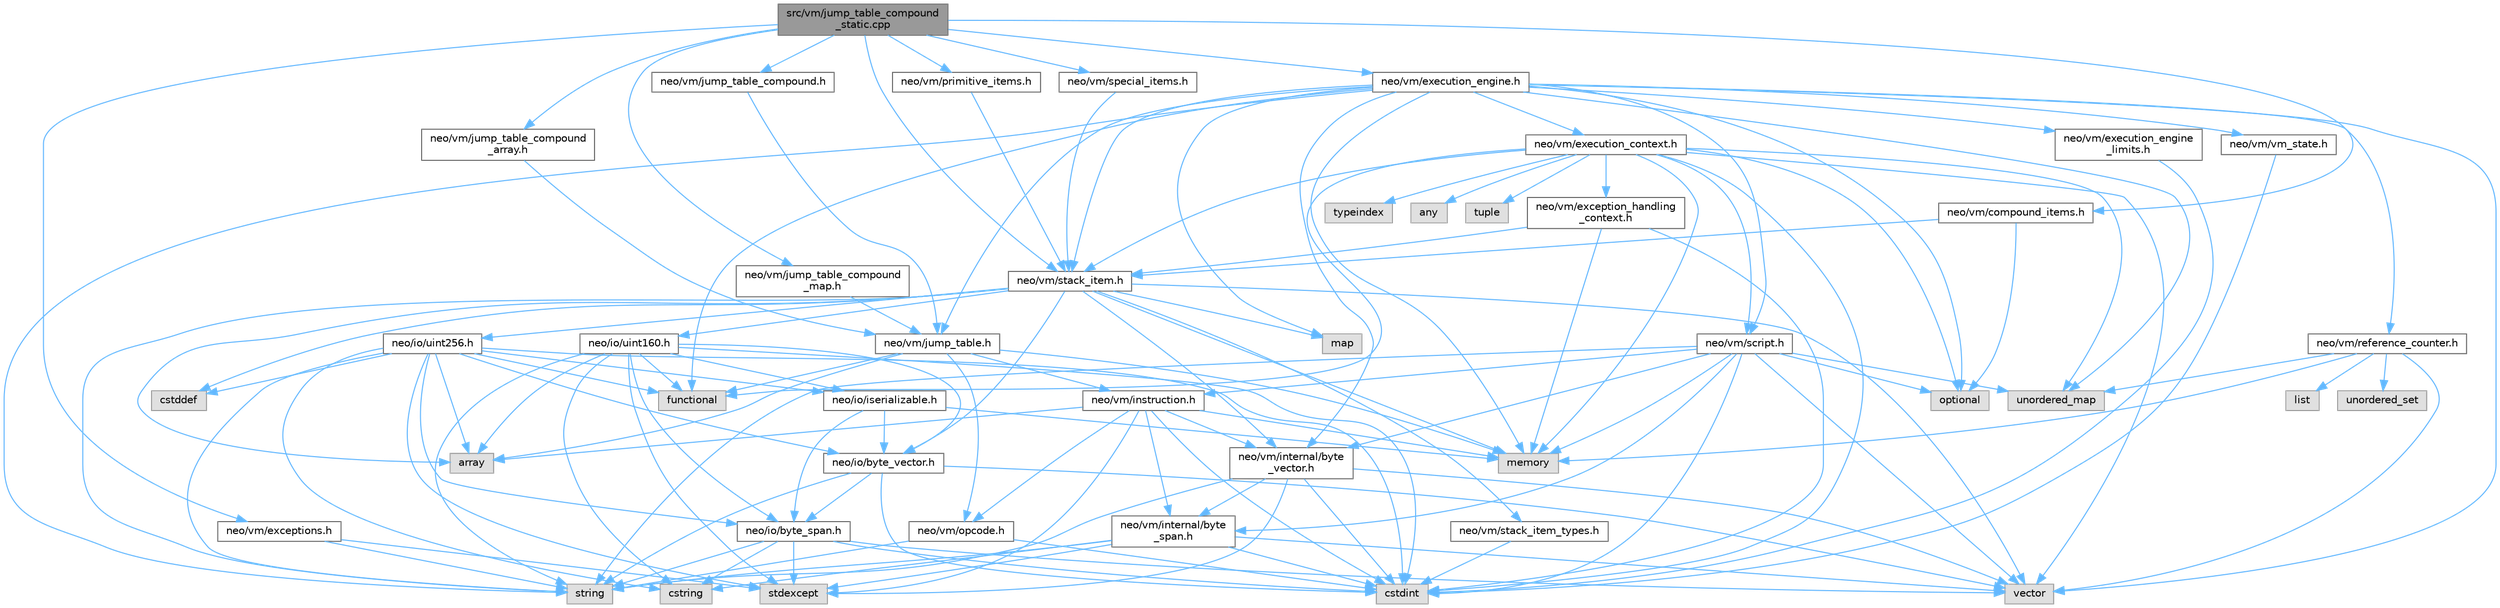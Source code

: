 digraph "src/vm/jump_table_compound_static.cpp"
{
 // LATEX_PDF_SIZE
  bgcolor="transparent";
  edge [fontname=Helvetica,fontsize=10,labelfontname=Helvetica,labelfontsize=10];
  node [fontname=Helvetica,fontsize=10,shape=box,height=0.2,width=0.4];
  Node1 [id="Node000001",label="src/vm/jump_table_compound\l_static.cpp",height=0.2,width=0.4,color="gray40", fillcolor="grey60", style="filled", fontcolor="black",tooltip=" "];
  Node1 -> Node2 [id="edge132_Node000001_Node000002",color="steelblue1",style="solid",tooltip=" "];
  Node2 [id="Node000002",label="neo/vm/compound_items.h",height=0.2,width=0.4,color="grey40", fillcolor="white", style="filled",URL="$compound__items_8h.html",tooltip=" "];
  Node2 -> Node3 [id="edge133_Node000002_Node000003",color="steelblue1",style="solid",tooltip=" "];
  Node3 [id="Node000003",label="neo/vm/stack_item.h",height=0.2,width=0.4,color="grey40", fillcolor="white", style="filled",URL="$stack__item_8h.html",tooltip=" "];
  Node3 -> Node4 [id="edge134_Node000003_Node000004",color="steelblue1",style="solid",tooltip=" "];
  Node4 [id="Node000004",label="neo/io/byte_vector.h",height=0.2,width=0.4,color="grey40", fillcolor="white", style="filled",URL="$io_2byte__vector_8h.html",tooltip=" "];
  Node4 -> Node5 [id="edge135_Node000004_Node000005",color="steelblue1",style="solid",tooltip=" "];
  Node5 [id="Node000005",label="neo/io/byte_span.h",height=0.2,width=0.4,color="grey40", fillcolor="white", style="filled",URL="$io_2byte__span_8h.html",tooltip=" "];
  Node5 -> Node6 [id="edge136_Node000005_Node000006",color="steelblue1",style="solid",tooltip=" "];
  Node6 [id="Node000006",label="cstdint",height=0.2,width=0.4,color="grey60", fillcolor="#E0E0E0", style="filled",tooltip=" "];
  Node5 -> Node7 [id="edge137_Node000005_Node000007",color="steelblue1",style="solid",tooltip=" "];
  Node7 [id="Node000007",label="cstring",height=0.2,width=0.4,color="grey60", fillcolor="#E0E0E0", style="filled",tooltip=" "];
  Node5 -> Node8 [id="edge138_Node000005_Node000008",color="steelblue1",style="solid",tooltip=" "];
  Node8 [id="Node000008",label="stdexcept",height=0.2,width=0.4,color="grey60", fillcolor="#E0E0E0", style="filled",tooltip=" "];
  Node5 -> Node9 [id="edge139_Node000005_Node000009",color="steelblue1",style="solid",tooltip=" "];
  Node9 [id="Node000009",label="string",height=0.2,width=0.4,color="grey60", fillcolor="#E0E0E0", style="filled",tooltip=" "];
  Node5 -> Node10 [id="edge140_Node000005_Node000010",color="steelblue1",style="solid",tooltip=" "];
  Node10 [id="Node000010",label="vector",height=0.2,width=0.4,color="grey60", fillcolor="#E0E0E0", style="filled",tooltip=" "];
  Node4 -> Node6 [id="edge141_Node000004_Node000006",color="steelblue1",style="solid",tooltip=" "];
  Node4 -> Node9 [id="edge142_Node000004_Node000009",color="steelblue1",style="solid",tooltip=" "];
  Node4 -> Node10 [id="edge143_Node000004_Node000010",color="steelblue1",style="solid",tooltip=" "];
  Node3 -> Node11 [id="edge144_Node000003_Node000011",color="steelblue1",style="solid",tooltip=" "];
  Node11 [id="Node000011",label="neo/io/uint160.h",height=0.2,width=0.4,color="grey40", fillcolor="white", style="filled",URL="$uint160_8h.html",tooltip=" "];
  Node11 -> Node5 [id="edge145_Node000011_Node000005",color="steelblue1",style="solid",tooltip=" "];
  Node11 -> Node4 [id="edge146_Node000011_Node000004",color="steelblue1",style="solid",tooltip=" "];
  Node11 -> Node12 [id="edge147_Node000011_Node000012",color="steelblue1",style="solid",tooltip=" "];
  Node12 [id="Node000012",label="neo/io/iserializable.h",height=0.2,width=0.4,color="grey40", fillcolor="white", style="filled",URL="$iserializable_8h.html",tooltip=" "];
  Node12 -> Node5 [id="edge148_Node000012_Node000005",color="steelblue1",style="solid",tooltip=" "];
  Node12 -> Node4 [id="edge149_Node000012_Node000004",color="steelblue1",style="solid",tooltip=" "];
  Node12 -> Node13 [id="edge150_Node000012_Node000013",color="steelblue1",style="solid",tooltip=" "];
  Node13 [id="Node000013",label="memory",height=0.2,width=0.4,color="grey60", fillcolor="#E0E0E0", style="filled",tooltip=" "];
  Node11 -> Node14 [id="edge151_Node000011_Node000014",color="steelblue1",style="solid",tooltip=" "];
  Node14 [id="Node000014",label="array",height=0.2,width=0.4,color="grey60", fillcolor="#E0E0E0", style="filled",tooltip=" "];
  Node11 -> Node6 [id="edge152_Node000011_Node000006",color="steelblue1",style="solid",tooltip=" "];
  Node11 -> Node7 [id="edge153_Node000011_Node000007",color="steelblue1",style="solid",tooltip=" "];
  Node11 -> Node15 [id="edge154_Node000011_Node000015",color="steelblue1",style="solid",tooltip=" "];
  Node15 [id="Node000015",label="functional",height=0.2,width=0.4,color="grey60", fillcolor="#E0E0E0", style="filled",tooltip=" "];
  Node11 -> Node8 [id="edge155_Node000011_Node000008",color="steelblue1",style="solid",tooltip=" "];
  Node11 -> Node9 [id="edge156_Node000011_Node000009",color="steelblue1",style="solid",tooltip=" "];
  Node3 -> Node16 [id="edge157_Node000003_Node000016",color="steelblue1",style="solid",tooltip=" "];
  Node16 [id="Node000016",label="neo/io/uint256.h",height=0.2,width=0.4,color="grey40", fillcolor="white", style="filled",URL="$uint256_8h.html",tooltip=" "];
  Node16 -> Node5 [id="edge158_Node000016_Node000005",color="steelblue1",style="solid",tooltip=" "];
  Node16 -> Node4 [id="edge159_Node000016_Node000004",color="steelblue1",style="solid",tooltip=" "];
  Node16 -> Node12 [id="edge160_Node000016_Node000012",color="steelblue1",style="solid",tooltip=" "];
  Node16 -> Node14 [id="edge161_Node000016_Node000014",color="steelblue1",style="solid",tooltip=" "];
  Node16 -> Node17 [id="edge162_Node000016_Node000017",color="steelblue1",style="solid",tooltip=" "];
  Node17 [id="Node000017",label="cstddef",height=0.2,width=0.4,color="grey60", fillcolor="#E0E0E0", style="filled",tooltip=" "];
  Node16 -> Node6 [id="edge163_Node000016_Node000006",color="steelblue1",style="solid",tooltip=" "];
  Node16 -> Node7 [id="edge164_Node000016_Node000007",color="steelblue1",style="solid",tooltip=" "];
  Node16 -> Node15 [id="edge165_Node000016_Node000015",color="steelblue1",style="solid",tooltip=" "];
  Node16 -> Node8 [id="edge166_Node000016_Node000008",color="steelblue1",style="solid",tooltip=" "];
  Node16 -> Node9 [id="edge167_Node000016_Node000009",color="steelblue1",style="solid",tooltip=" "];
  Node3 -> Node18 [id="edge168_Node000003_Node000018",color="steelblue1",style="solid",tooltip=" "];
  Node18 [id="Node000018",label="neo/vm/internal/byte\l_vector.h",height=0.2,width=0.4,color="grey40", fillcolor="white", style="filled",URL="$vm_2internal_2byte__vector_8h.html",tooltip=" "];
  Node18 -> Node19 [id="edge169_Node000018_Node000019",color="steelblue1",style="solid",tooltip=" "];
  Node19 [id="Node000019",label="neo/vm/internal/byte\l_span.h",height=0.2,width=0.4,color="grey40", fillcolor="white", style="filled",URL="$vm_2internal_2byte__span_8h.html",tooltip=" "];
  Node19 -> Node6 [id="edge170_Node000019_Node000006",color="steelblue1",style="solid",tooltip=" "];
  Node19 -> Node7 [id="edge171_Node000019_Node000007",color="steelblue1",style="solid",tooltip=" "];
  Node19 -> Node8 [id="edge172_Node000019_Node000008",color="steelblue1",style="solid",tooltip=" "];
  Node19 -> Node9 [id="edge173_Node000019_Node000009",color="steelblue1",style="solid",tooltip=" "];
  Node19 -> Node10 [id="edge174_Node000019_Node000010",color="steelblue1",style="solid",tooltip=" "];
  Node18 -> Node6 [id="edge175_Node000018_Node000006",color="steelblue1",style="solid",tooltip=" "];
  Node18 -> Node8 [id="edge176_Node000018_Node000008",color="steelblue1",style="solid",tooltip=" "];
  Node18 -> Node9 [id="edge177_Node000018_Node000009",color="steelblue1",style="solid",tooltip=" "];
  Node18 -> Node10 [id="edge178_Node000018_Node000010",color="steelblue1",style="solid",tooltip=" "];
  Node3 -> Node20 [id="edge179_Node000003_Node000020",color="steelblue1",style="solid",tooltip=" "];
  Node20 [id="Node000020",label="neo/vm/stack_item_types.h",height=0.2,width=0.4,color="grey40", fillcolor="white", style="filled",URL="$stack__item__types_8h.html",tooltip=" "];
  Node20 -> Node6 [id="edge180_Node000020_Node000006",color="steelblue1",style="solid",tooltip=" "];
  Node3 -> Node14 [id="edge181_Node000003_Node000014",color="steelblue1",style="solid",tooltip=" "];
  Node3 -> Node17 [id="edge182_Node000003_Node000017",color="steelblue1",style="solid",tooltip=" "];
  Node3 -> Node21 [id="edge183_Node000003_Node000021",color="steelblue1",style="solid",tooltip=" "];
  Node21 [id="Node000021",label="map",height=0.2,width=0.4,color="grey60", fillcolor="#E0E0E0", style="filled",tooltip=" "];
  Node3 -> Node13 [id="edge184_Node000003_Node000013",color="steelblue1",style="solid",tooltip=" "];
  Node3 -> Node9 [id="edge185_Node000003_Node000009",color="steelblue1",style="solid",tooltip=" "];
  Node3 -> Node10 [id="edge186_Node000003_Node000010",color="steelblue1",style="solid",tooltip=" "];
  Node2 -> Node22 [id="edge187_Node000002_Node000022",color="steelblue1",style="solid",tooltip=" "];
  Node22 [id="Node000022",label="optional",height=0.2,width=0.4,color="grey60", fillcolor="#E0E0E0", style="filled",tooltip=" "];
  Node1 -> Node23 [id="edge188_Node000001_Node000023",color="steelblue1",style="solid",tooltip=" "];
  Node23 [id="Node000023",label="neo/vm/exceptions.h",height=0.2,width=0.4,color="grey40", fillcolor="white", style="filled",URL="$vm_2exceptions_8h.html",tooltip=" "];
  Node23 -> Node8 [id="edge189_Node000023_Node000008",color="steelblue1",style="solid",tooltip=" "];
  Node23 -> Node9 [id="edge190_Node000023_Node000009",color="steelblue1",style="solid",tooltip=" "];
  Node1 -> Node24 [id="edge191_Node000001_Node000024",color="steelblue1",style="solid",tooltip=" "];
  Node24 [id="Node000024",label="neo/vm/execution_engine.h",height=0.2,width=0.4,color="grey40", fillcolor="white", style="filled",URL="$execution__engine_8h.html",tooltip=" "];
  Node24 -> Node25 [id="edge192_Node000024_Node000025",color="steelblue1",style="solid",tooltip=" "];
  Node25 [id="Node000025",label="neo/vm/execution_context.h",height=0.2,width=0.4,color="grey40", fillcolor="white", style="filled",URL="$execution__context_8h.html",tooltip=" "];
  Node25 -> Node26 [id="edge193_Node000025_Node000026",color="steelblue1",style="solid",tooltip=" "];
  Node26 [id="Node000026",label="neo/vm/exception_handling\l_context.h",height=0.2,width=0.4,color="grey40", fillcolor="white", style="filled",URL="$exception__handling__context_8h.html",tooltip=" "];
  Node26 -> Node3 [id="edge194_Node000026_Node000003",color="steelblue1",style="solid",tooltip=" "];
  Node26 -> Node6 [id="edge195_Node000026_Node000006",color="steelblue1",style="solid",tooltip=" "];
  Node26 -> Node13 [id="edge196_Node000026_Node000013",color="steelblue1",style="solid",tooltip=" "];
  Node25 -> Node27 [id="edge197_Node000025_Node000027",color="steelblue1",style="solid",tooltip=" "];
  Node27 [id="Node000027",label="neo/vm/script.h",height=0.2,width=0.4,color="grey40", fillcolor="white", style="filled",URL="$script_8h.html",tooltip=" "];
  Node27 -> Node28 [id="edge198_Node000027_Node000028",color="steelblue1",style="solid",tooltip=" "];
  Node28 [id="Node000028",label="neo/vm/instruction.h",height=0.2,width=0.4,color="grey40", fillcolor="white", style="filled",URL="$instruction_8h.html",tooltip=" "];
  Node28 -> Node19 [id="edge199_Node000028_Node000019",color="steelblue1",style="solid",tooltip=" "];
  Node28 -> Node18 [id="edge200_Node000028_Node000018",color="steelblue1",style="solid",tooltip=" "];
  Node28 -> Node29 [id="edge201_Node000028_Node000029",color="steelblue1",style="solid",tooltip=" "];
  Node29 [id="Node000029",label="neo/vm/opcode.h",height=0.2,width=0.4,color="grey40", fillcolor="white", style="filled",URL="$opcode_8h.html",tooltip=" "];
  Node29 -> Node6 [id="edge202_Node000029_Node000006",color="steelblue1",style="solid",tooltip=" "];
  Node29 -> Node9 [id="edge203_Node000029_Node000009",color="steelblue1",style="solid",tooltip=" "];
  Node28 -> Node14 [id="edge204_Node000028_Node000014",color="steelblue1",style="solid",tooltip=" "];
  Node28 -> Node6 [id="edge205_Node000028_Node000006",color="steelblue1",style="solid",tooltip=" "];
  Node28 -> Node13 [id="edge206_Node000028_Node000013",color="steelblue1",style="solid",tooltip=" "];
  Node28 -> Node8 [id="edge207_Node000028_Node000008",color="steelblue1",style="solid",tooltip=" "];
  Node27 -> Node19 [id="edge208_Node000027_Node000019",color="steelblue1",style="solid",tooltip=" "];
  Node27 -> Node18 [id="edge209_Node000027_Node000018",color="steelblue1",style="solid",tooltip=" "];
  Node27 -> Node6 [id="edge210_Node000027_Node000006",color="steelblue1",style="solid",tooltip=" "];
  Node27 -> Node13 [id="edge211_Node000027_Node000013",color="steelblue1",style="solid",tooltip=" "];
  Node27 -> Node22 [id="edge212_Node000027_Node000022",color="steelblue1",style="solid",tooltip=" "];
  Node27 -> Node9 [id="edge213_Node000027_Node000009",color="steelblue1",style="solid",tooltip=" "];
  Node27 -> Node30 [id="edge214_Node000027_Node000030",color="steelblue1",style="solid",tooltip=" "];
  Node30 [id="Node000030",label="unordered_map",height=0.2,width=0.4,color="grey60", fillcolor="#E0E0E0", style="filled",tooltip=" "];
  Node27 -> Node10 [id="edge215_Node000027_Node000010",color="steelblue1",style="solid",tooltip=" "];
  Node25 -> Node3 [id="edge216_Node000025_Node000003",color="steelblue1",style="solid",tooltip=" "];
  Node25 -> Node31 [id="edge217_Node000025_Node000031",color="steelblue1",style="solid",tooltip=" "];
  Node31 [id="Node000031",label="any",height=0.2,width=0.4,color="grey60", fillcolor="#E0E0E0", style="filled",tooltip=" "];
  Node25 -> Node6 [id="edge218_Node000025_Node000006",color="steelblue1",style="solid",tooltip=" "];
  Node25 -> Node15 [id="edge219_Node000025_Node000015",color="steelblue1",style="solid",tooltip=" "];
  Node25 -> Node13 [id="edge220_Node000025_Node000013",color="steelblue1",style="solid",tooltip=" "];
  Node25 -> Node22 [id="edge221_Node000025_Node000022",color="steelblue1",style="solid",tooltip=" "];
  Node25 -> Node32 [id="edge222_Node000025_Node000032",color="steelblue1",style="solid",tooltip=" "];
  Node32 [id="Node000032",label="tuple",height=0.2,width=0.4,color="grey60", fillcolor="#E0E0E0", style="filled",tooltip=" "];
  Node25 -> Node33 [id="edge223_Node000025_Node000033",color="steelblue1",style="solid",tooltip=" "];
  Node33 [id="Node000033",label="typeindex",height=0.2,width=0.4,color="grey60", fillcolor="#E0E0E0", style="filled",tooltip=" "];
  Node25 -> Node30 [id="edge224_Node000025_Node000030",color="steelblue1",style="solid",tooltip=" "];
  Node25 -> Node10 [id="edge225_Node000025_Node000010",color="steelblue1",style="solid",tooltip=" "];
  Node24 -> Node34 [id="edge226_Node000024_Node000034",color="steelblue1",style="solid",tooltip=" "];
  Node34 [id="Node000034",label="neo/vm/execution_engine\l_limits.h",height=0.2,width=0.4,color="grey40", fillcolor="white", style="filled",URL="$execution__engine__limits_8h.html",tooltip=" "];
  Node34 -> Node6 [id="edge227_Node000034_Node000006",color="steelblue1",style="solid",tooltip=" "];
  Node24 -> Node18 [id="edge228_Node000024_Node000018",color="steelblue1",style="solid",tooltip=" "];
  Node24 -> Node35 [id="edge229_Node000024_Node000035",color="steelblue1",style="solid",tooltip=" "];
  Node35 [id="Node000035",label="neo/vm/jump_table.h",height=0.2,width=0.4,color="grey40", fillcolor="white", style="filled",URL="$jump__table_8h.html",tooltip=" "];
  Node35 -> Node28 [id="edge230_Node000035_Node000028",color="steelblue1",style="solid",tooltip=" "];
  Node35 -> Node29 [id="edge231_Node000035_Node000029",color="steelblue1",style="solid",tooltip=" "];
  Node35 -> Node14 [id="edge232_Node000035_Node000014",color="steelblue1",style="solid",tooltip=" "];
  Node35 -> Node15 [id="edge233_Node000035_Node000015",color="steelblue1",style="solid",tooltip=" "];
  Node35 -> Node13 [id="edge234_Node000035_Node000013",color="steelblue1",style="solid",tooltip=" "];
  Node24 -> Node36 [id="edge235_Node000024_Node000036",color="steelblue1",style="solid",tooltip=" "];
  Node36 [id="Node000036",label="neo/vm/reference_counter.h",height=0.2,width=0.4,color="grey40", fillcolor="white", style="filled",URL="$reference__counter_8h.html",tooltip=" "];
  Node36 -> Node37 [id="edge236_Node000036_Node000037",color="steelblue1",style="solid",tooltip=" "];
  Node37 [id="Node000037",label="list",height=0.2,width=0.4,color="grey60", fillcolor="#E0E0E0", style="filled",tooltip=" "];
  Node36 -> Node13 [id="edge237_Node000036_Node000013",color="steelblue1",style="solid",tooltip=" "];
  Node36 -> Node30 [id="edge238_Node000036_Node000030",color="steelblue1",style="solid",tooltip=" "];
  Node36 -> Node38 [id="edge239_Node000036_Node000038",color="steelblue1",style="solid",tooltip=" "];
  Node38 [id="Node000038",label="unordered_set",height=0.2,width=0.4,color="grey60", fillcolor="#E0E0E0", style="filled",tooltip=" "];
  Node36 -> Node10 [id="edge240_Node000036_Node000010",color="steelblue1",style="solid",tooltip=" "];
  Node24 -> Node27 [id="edge241_Node000024_Node000027",color="steelblue1",style="solid",tooltip=" "];
  Node24 -> Node3 [id="edge242_Node000024_Node000003",color="steelblue1",style="solid",tooltip=" "];
  Node24 -> Node39 [id="edge243_Node000024_Node000039",color="steelblue1",style="solid",tooltip=" "];
  Node39 [id="Node000039",label="neo/vm/vm_state.h",height=0.2,width=0.4,color="grey40", fillcolor="white", style="filled",URL="$vm__state_8h.html",tooltip=" "];
  Node39 -> Node6 [id="edge244_Node000039_Node000006",color="steelblue1",style="solid",tooltip=" "];
  Node24 -> Node15 [id="edge245_Node000024_Node000015",color="steelblue1",style="solid",tooltip=" "];
  Node24 -> Node21 [id="edge246_Node000024_Node000021",color="steelblue1",style="solid",tooltip=" "];
  Node24 -> Node13 [id="edge247_Node000024_Node000013",color="steelblue1",style="solid",tooltip=" "];
  Node24 -> Node22 [id="edge248_Node000024_Node000022",color="steelblue1",style="solid",tooltip=" "];
  Node24 -> Node9 [id="edge249_Node000024_Node000009",color="steelblue1",style="solid",tooltip=" "];
  Node24 -> Node30 [id="edge250_Node000024_Node000030",color="steelblue1",style="solid",tooltip=" "];
  Node24 -> Node10 [id="edge251_Node000024_Node000010",color="steelblue1",style="solid",tooltip=" "];
  Node1 -> Node40 [id="edge252_Node000001_Node000040",color="steelblue1",style="solid",tooltip=" "];
  Node40 [id="Node000040",label="neo/vm/jump_table_compound.h",height=0.2,width=0.4,color="grey40", fillcolor="white", style="filled",URL="$jump__table__compound_8h.html",tooltip=" "];
  Node40 -> Node35 [id="edge253_Node000040_Node000035",color="steelblue1",style="solid",tooltip=" "];
  Node1 -> Node41 [id="edge254_Node000001_Node000041",color="steelblue1",style="solid",tooltip=" "];
  Node41 [id="Node000041",label="neo/vm/jump_table_compound\l_array.h",height=0.2,width=0.4,color="grey40", fillcolor="white", style="filled",URL="$jump__table__compound__array_8h.html",tooltip=" "];
  Node41 -> Node35 [id="edge255_Node000041_Node000035",color="steelblue1",style="solid",tooltip=" "];
  Node1 -> Node42 [id="edge256_Node000001_Node000042",color="steelblue1",style="solid",tooltip=" "];
  Node42 [id="Node000042",label="neo/vm/jump_table_compound\l_map.h",height=0.2,width=0.4,color="grey40", fillcolor="white", style="filled",URL="$jump__table__compound__map_8h.html",tooltip=" "];
  Node42 -> Node35 [id="edge257_Node000042_Node000035",color="steelblue1",style="solid",tooltip=" "];
  Node1 -> Node43 [id="edge258_Node000001_Node000043",color="steelblue1",style="solid",tooltip=" "];
  Node43 [id="Node000043",label="neo/vm/primitive_items.h",height=0.2,width=0.4,color="grey40", fillcolor="white", style="filled",URL="$primitive__items_8h.html",tooltip=" "];
  Node43 -> Node3 [id="edge259_Node000043_Node000003",color="steelblue1",style="solid",tooltip=" "];
  Node1 -> Node44 [id="edge260_Node000001_Node000044",color="steelblue1",style="solid",tooltip=" "];
  Node44 [id="Node000044",label="neo/vm/special_items.h",height=0.2,width=0.4,color="grey40", fillcolor="white", style="filled",URL="$special__items_8h.html",tooltip=" "];
  Node44 -> Node3 [id="edge261_Node000044_Node000003",color="steelblue1",style="solid",tooltip=" "];
  Node1 -> Node3 [id="edge262_Node000001_Node000003",color="steelblue1",style="solid",tooltip=" "];
}
